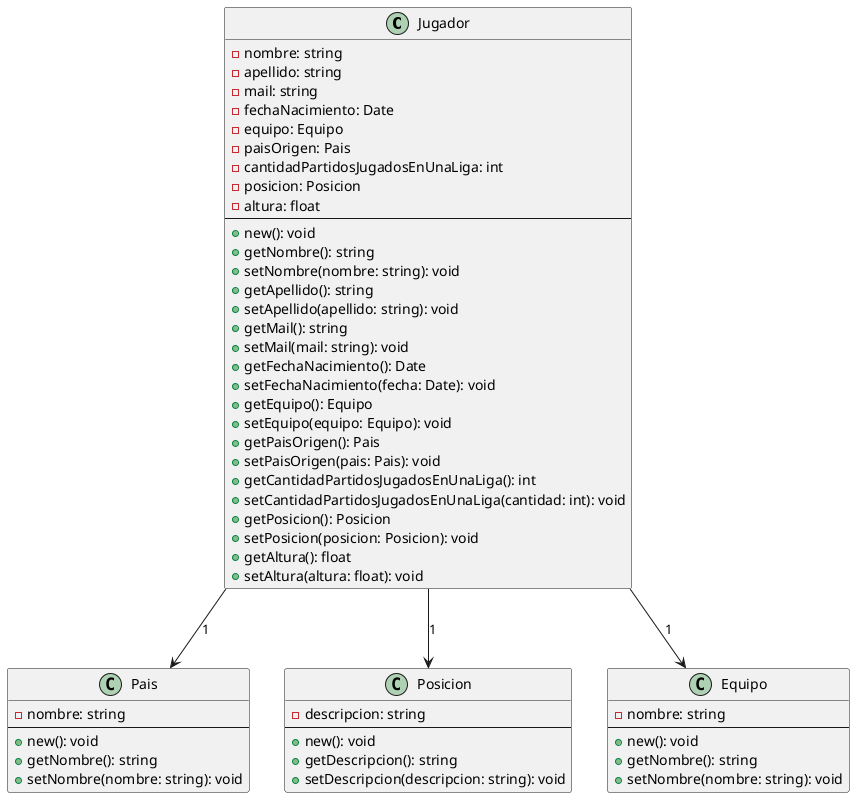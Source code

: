 @startuml

class Jugador{
    -nombre: string
    -apellido: string
    -mail: string
    -fechaNacimiento: Date
    -equipo: Equipo
    -paisOrigen: Pais
    -cantidadPartidosJugadosEnUnaLiga: int
    -posicion: Posicion
    -altura: float
    --
    +new(): void
    +getNombre(): string
    +setNombre(nombre: string): void
    +getApellido(): string
    +setApellido(apellido: string): void
    +getMail(): string
    +setMail(mail: string): void
    +getFechaNacimiento(): Date
    +setFechaNacimiento(fecha: Date): void
    +getEquipo(): Equipo
    +setEquipo(equipo: Equipo): void
    +getPaisOrigen(): Pais
    +setPaisOrigen(pais: Pais): void
    +getCantidadPartidosJugadosEnUnaLiga(): int
    +setCantidadPartidosJugadosEnUnaLiga(cantidad: int): void
    +getPosicion(): Posicion
    +setPosicion(posicion: Posicion): void
    +getAltura(): float
    +setAltura(altura: float): void
}

class Pais{
    -nombre: string
    --
    +new(): void
    +getNombre(): string
    +setNombre(nombre: string): void
}

class Posicion{
    -descripcion: string
    --
    +new(): void
    +getDescripcion(): string
    +setDescripcion(descripcion: string): void
}

class Equipo{
    -nombre: string
    --
    +new(): void
    +getNombre(): string
    +setNombre(nombre: string): void
}

Jugador --> Pais: 1
Jugador --> Posicion: 1
Jugador --> Equipo: 1

@enduml
